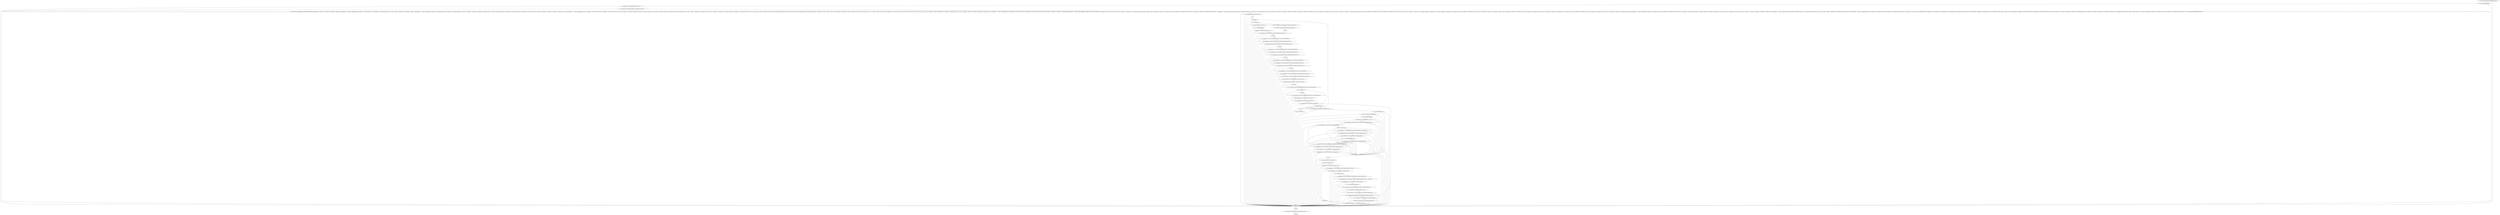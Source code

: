 digraph "unitGraph" {
    "r62 := @this: com.bwssystems.hass.test.StateDataConstructor"
    "$r0 = new com.google.gson.GsonBuilder"
    "specialinvoke $r0.<com.google.gson.GsonBuilder: void <init>()>()"
    "r1 = virtualinvoke $r0.<com.google.gson.GsonBuilder: com.google.gson.Gson create()>()"
    "$r2 = virtualinvoke r1.<com.google.gson.Gson: java.lang.Object fromJson(java.lang.String,java.lang.Class)>(\"[{\\\"attributes\\\": {\\\"Vera Device Id\\\": 43, \\\"friendly_name\\\": \\\"Family Ceiling\\\", \\\"supported_features\\\": 1}, \\\"entity_id\\\": \\\"light.family_ceiling\\\", \\\"last_changed\\\": \\\"2016-12-09T15:29:33.069914+00:00\\\", \\\"last_updated\\\": \\\"2016-12-09T15:29:33.069914+00:00\\\", \\\"state\\\": \\\"off\\\"}, {\\\"attributes\\\": {\\\"Vera Device Id\\\": 46, \\\"friendly_name\\\": \\\"Living Room\\\", \\\"supported_features\\\": 1}, \\\"entity_id\\\": \\\"light.living_room\\\", \\\"last_changed\\\": \\\"2016-12-09T15:29:33.038648+00:00\\\", \\\"last_updated\\\": \\\"2016-12-09T15:29:33.038648+00:00\\\", \\\"state\\\": \\\"off\\\"}, {\\\"attributes\\\": {\\\"Vera Device Id\\\": 59, \\\"friendly_name\\\": \\\"Test Light on CM15 (RF) P1\\\"}, \\\"entity_id\\\": \\\"switch.test_light_on_cm15_rf_p1\\\", \\\"last_changed\\\": \\\"2016-12-09T15:29:33.205020+00:00\\\", \\\"last_updated\\\": \\\"2016-12-09T15:29:33.205020+00:00\\\", \\\"state\\\": \\\"off\\\"}, {\\\"attributes\\\": {\\\"Vera Device Id\\\": 60, \\\"friendly_name\\\": \\\"Test Light on CM15 (PL) N1\\\", \\\"supported_features\\\": 1}, \\\"entity_id\\\": \\\"light.test_light_on_cm15_pl_n1\\\", \\\"last_changed\\\": \\\"2016-12-09T15:29:33.062192+00:00\\\", \\\"last_updated\\\": \\\"2016-12-09T15:29:33.062192+00:00\\\", \\\"state\\\": \\\"off\\\"}, {\\\"attributes\\\": {\\\"Vera Device Id\\\": 55, \\\"friendly_name\\\": \\\"Topiary Tree\\\"}, \\\"entity_id\\\": \\\"switch.topiary_tree\\\", \\\"last_changed\\\": \\\"2016-12-09T15:29:33.192865+00:00\\\", \\\"last_updated\\\": \\\"2016-12-09T15:29:33.192865+00:00\\\", \\\"state\\\": \\\"off\\\"}, {\\\"attributes\\\": {\\\"Vera Device Id\\\": 45, \\\"friendly_name\\\": \\\"House B\\\"}, \\\"entity_id\\\": \\\"switch.house_b\\\", \\\"last_changed\\\": \\\"2016-12-09T15:29:33.185026+00:00\\\", \\\"last_updated\\\": \\\"2016-12-09T15:29:33.185026+00:00\\\", \\\"state\\\": \\\"off\\\"}, {\\\"attributes\\\": {\\\"attribution\\\": \\\"Weather forecast from yr.no, delivered by the Norwegian Meteorological Institute and the NRK.\\\", \\\"entity_picture\\\": \\\"//api.met.no/weatherapi/weathericon/1.1/?symbol=3;content_type=image/png\\\", \\\"friendly_name\\\": \\\"yr Symbol\\\"}, \\\"entity_id\\\": \\\"sensor.yr_symbol\\\", \\\"last_changed\\\": \\\"2016-12-09T15:29:32.774160+00:00\\\", \\\"last_updated\\\": \\\"2016-12-09T15:29:32.774160+00:00\\\", \\\"state\\\": \\\"3\\\"}, {\\\"attributes\\\": {\\\"azimuth\\\": 156.57, \\\"elevation\\\": 21.62, \\\"friendly_name\\\": \\\"Sun\\\", \\\"next_rising\\\": \\\"2016-12-10T13:08:09+00:00\\\", \\\"next_setting\\\": \\\"2016-12-09T22:19:14+00:00\\\"}, \\\"entity_id\\\": \\\"sun.sun\\\", \\\"last_changed\\\": \\\"2016-12-09T15:29:30.986518+00:00\\\", \\\"last_updated\\\": \\\"2016-12-09T16:08:30.700707+00:00\\\", \\\"state\\\": \\\"above_horizon\\\"}, {\\\"attributes\\\": {\\\"Vera Device Id\\\": 36, \\\"friendly_name\\\": \\\"Test Light on a CM11\\\", \\\"supported_features\\\": 1}, \\\"entity_id\\\": \\\"light.test_light_on_a_cm11\\\", \\\"last_changed\\\": \\\"2016-12-09T15:29:33.085475+00:00\\\", \\\"last_updated\\\": \\\"2016-12-09T15:29:33.085475+00:00\\\", \\\"state\\\": \\\"off\\\"}, {\\\"attributes\\\": {\\\"Vera Device Id\\\": 6, \\\"friendly_name\\\": \\\"Couch Left Lamp\\\", \\\"supported_features\\\": 1}, \\\"entity_id\\\": \\\"light.couch_left_lamp\\\", \\\"last_changed\\\": \\\"2016-12-09T15:29:33.088762+00:00\\\", \\\"last_updated\\\": \\\"2016-12-09T15:29:33.088762+00:00\\\", \\\"state\\\": \\\"off\\\"}, {\\\"attributes\\\": {\\\"Vera Device Id\\\": 48, \\\"current_power_mwh\\\": 99000.0, \\\"friendly_name\\\": \\\"Kitchen\\\"}, \\\"entity_id\\\": \\\"switch.kitchen\\\", \\\"last_changed\\\": \\\"2016-12-09T15:38:34.682844+00:00\\\", \\\"last_updated\\\": \\\"2016-12-09T16:08:38.946423+00:00\\\", \\\"state\\\": \\\"on\\\"}, {\\\"attributes\\\": {\\\"Vera Device Id\\\": 35, \\\"friendly_name\\\": \\\"Living Room Accent\\\", \\\"supported_features\\\": 1}, \\\"entity_id\\\": \\\"light.living_room_accent\\\", \\\"last_changed\\\": \\\"2016-12-09T15:29:33.046514+00:00\\\", \\\"last_updated\\\": \\\"2016-12-09T15:29:33.046514+00:00\\\", \\\"state\\\": \\\"off\\\"}, {\\\"attributes\\\": {\\\"Vera Device Id\\\": 63, \\\"friendly_name\\\": \\\"HRM: TiVo DVR\\\"}, \\\"entity_id\\\": \\\"switch.hrm_tivo_dvr\\\", \\\"last_changed\\\": \\\"2016-12-09T15:29:33.195235+00:00\\\", \\\"last_updated\\\": \\\"2016-12-09T15:29:33.195235+00:00\\\", \\\"state\\\": \\\"off\\\"}, {\\\"attributes\\\": {\\\"Vera Device Id\\\": 47, \\\"friendly_name\\\": \\\"Harmony Control\\\"}, \\\"entity_id\\\": \\\"switch.harmony_control\\\", \\\"last_changed\\\": \\\"2016-12-09T15:29:33.200190+00:00\\\", \\\"last_updated\\\": \\\"2016-12-09T15:29:33.200190+00:00\\\", \\\"state\\\": \\\"off\\\"}, {\\\"attributes\\\": {\\\"Vera Device Id\\\": 44, \\\"friendly_name\\\": \\\"Fridge Light\\\", \\\"supported_features\\\": 1}, \\\"entity_id\\\": \\\"light.fridge_light\\\", \\\"last_changed\\\": \\\"2016-12-09T15:29:33.054270+00:00\\\", \\\"last_updated\\\": \\\"2016-12-09T15:29:33.054270+00:00\\\", \\\"state\\\": \\\"off\\\"}, {\\\"attributes\\\": {\\\"Vera Device Id\\\": 51, \\\"friendly_name\\\": \\\"Counter\\\"}, \\\"entity_id\\\": \\\"switch.counter\\\", \\\"last_changed\\\": \\\"2016-12-09T15:29:33.202557+00:00\\\", \\\"last_updated\\\": \\\"2016-12-09T15:29:33.202557+00:00\\\", \\\"state\\\": \\\"off\\\"}, {\\\"attributes\\\": {\\\"Vera Device Id\\\": 64, \\\"friendly_name\\\": \\\"X10 G2\\\"}, \\\"entity_id\\\": \\\"switch.x10_g2\\\", \\\"last_changed\\\": \\\"2016-12-09T15:29:33.190470+00:00\\\", \\\"last_updated\\\": \\\"2016-12-09T15:29:33.190470+00:00\\\", \\\"state\\\": \\\"off\\\"}, {\\\"attributes\\\": {\\\"Vera Device Id\\\": 28, \\\"friendly_name\\\": \\\"Desk Lamp\\\", \\\"supported_features\\\": 1}, \\\"entity_id\\\": \\\"light.desk_lamp\\\", \\\"last_changed\\\": \\\"2016-12-09T15:29:33.093874+00:00\\\", \\\"last_updated\\\": \\\"2016-12-09T15:29:33.093874+00:00\\\", \\\"state\\\": \\\"off\\\"}, {\\\"attributes\\\": {\\\"Vera Device Id\\\": 58, \\\"friendly_name\\\": \\\"Desk Outlet\\\"}, \\\"entity_id\\\": \\\"switch.desk_outlet\\\", \\\"last_changed\\\": \\\"2016-12-09T15:29:33.187971+00:00\\\", \\\"last_updated\\\": \\\"2016-12-09T15:29:33.187971+00:00\\\", \\\"state\\\": \\\"on\\\"}, {\\\"attributes\\\": {\\\"Vera Device Id\\\": 9, \\\"friendly_name\\\": \\\"Couch Right Lamp\\\", \\\"supported_features\\\": 1}, \\\"entity_id\\\": \\\"light.couch_right_lamp\\\", \\\"last_changed\\\": \\\"2016-12-09T15:29:33.077672+00:00\\\", \\\"last_updated\\\": \\\"2016-12-09T15:29:33.077672+00:00\\\", \\\"state\\\": \\\"off\\\"}, {\\\"attributes\\\": {\\\"Vera Device Id\\\": 61, \\\"friendly_name\\\": \\\"Test Light on CM15 (RF) M1\\\", \\\"supported_features\\\": 1}, \\\"entity_id\\\": \\\"light.test_light_on_cm15_rf_m1\\\", \\\"last_changed\\\": \\\"2016-12-09T15:29:33.091354+00:00\\\", \\\"last_updated\\\": \\\"2016-12-09T15:29:33.091354+00:00\\\", \\\"state\\\": \\\"off\\\"}, {\\\"attributes\\\": {\\\"auto\\\": true, \\\"entity_id\\\": [\\\"light.family_ceiling\\\", \\\"light.test_light_on_a_cm11\\\", \\\"light.living_room\\\", \\\"light.test_light_on_cm15_pl_n1\\\", \\\"light.fridge_light\\\", \\\"light.couch_left_lamp\\\", \\\"light.living_room_accent\\\", \\\"light.couch_right_lamp\\\", \\\"light.desk_lamp\\\", \\\"light.test_light_on_cm15_rf_m1\\\"], \\\"friendly_name\\\": \\\"all lights\\\", \\\"hidden\\\": true, \\\"order\\\": 0}, \\\"entity_id\\\": \\\"group.all_lights\\\", \\\"last_changed\\\": \\\"2016-12-09T15:29:33.100850+00:00\\\", \\\"last_updated\\\": \\\"2016-12-09T15:29:33.100850+00:00\\\", \\\"state\\\": \\\"off\\\"}, {\\\"attributes\\\": {\\\"auto\\\": true, \\\"entity_id\\\": [\\\"switch.x10_g2\\\", \\\"switch.kitchen\\\", \\\"switch.test_light_on_cm15_rf_p1\\\", \\\"switch.desk_outlet\\\", \\\"switch.counter\\\", \\\"switch.topiary_tree\\\", \\\"switch.house_b\\\", \\\"switch.hrm_tivo_dvr\\\", \\\"switch.harmony_control\\\"], \\\"friendly_name\\\": \\\"all switches\\\", \\\"hidden\\\": true, \\\"order\\\": 1}, \\\"entity_id\\\": \\\"group.all_switches\\\", \\\"last_changed\\\": \\\"2016-12-09T15:29:33.212637+00:00\\\", \\\"last_updated\\\": \\\"2016-12-09T15:29:33.212637+00:00\\\", \\\"state\\\": \\\"on\\\"}]\", class \"[Lcom/bwssystems/HABridge/plugins/hass/State;\")"
    "r63 = (com.bwssystems.HABridge.plugins.hass.State[]) $r2"
    "i2 = 0"
    "$i0 = lengthof r63"
    "if i2 >= $i0 goto (branch)"
    "$r5 = <java.lang.System: java.io.PrintStream out>"
    "$r4 = new java.lang.StringBuilder"
    "specialinvoke $r4.<java.lang.StringBuilder: void <init>()>()"
    "$r6 = virtualinvoke $r4.<java.lang.StringBuilder: java.lang.StringBuilder append(java.lang.String)>(\"<\")"
    "$r7 = r63[i2]"
    "$r8 = virtualinvoke $r7.<com.bwssystems.HABridge.plugins.hass.State: java.lang.String getEntityId()>()"
    "$r9 = virtualinvoke $r6.<java.lang.StringBuilder: java.lang.StringBuilder append(java.lang.String)>($r8)"
    "$r10 = virtualinvoke $r9.<java.lang.StringBuilder: java.lang.StringBuilder append(java.lang.String)>(\">,<\")"
    "$r11 = r63[i2]"
    "$r12 = virtualinvoke $r11.<com.bwssystems.HABridge.plugins.hass.State: java.lang.String getLastChanged()>()"
    "$r13 = virtualinvoke $r10.<java.lang.StringBuilder: java.lang.StringBuilder append(java.lang.String)>($r12)"
    "$r14 = virtualinvoke $r13.<java.lang.StringBuilder: java.lang.StringBuilder append(java.lang.String)>(\">,<\")"
    "$r15 = r63[i2]"
    "$r16 = virtualinvoke $r15.<com.bwssystems.HABridge.plugins.hass.State: java.lang.String getLastUpdated()>()"
    "$r17 = virtualinvoke $r14.<java.lang.StringBuilder: java.lang.StringBuilder append(java.lang.String)>($r16)"
    "$r18 = virtualinvoke $r17.<java.lang.StringBuilder: java.lang.StringBuilder append(java.lang.String)>(\">,<\")"
    "$r19 = r63[i2]"
    "$r20 = virtualinvoke $r19.<com.bwssystems.HABridge.plugins.hass.State: java.lang.String getState()>()"
    "$r21 = virtualinvoke $r18.<java.lang.StringBuilder: java.lang.StringBuilder append(java.lang.String)>($r20)"
    "$r22 = virtualinvoke $r21.<java.lang.StringBuilder: java.lang.StringBuilder append(java.lang.String)>(\">\")"
    "$r23 = virtualinvoke $r22.<java.lang.StringBuilder: java.lang.String toString()>()"
    "virtualinvoke $r5.<java.io.PrintStream: void println(java.lang.String)>($r23)"
    "$r24 = r63[i2]"
    "$r25 = virtualinvoke $r24.<com.bwssystems.HABridge.plugins.hass.State: java.util.Map getAttributes()>()"
    "if $r25 == null goto i2 = i2 + 1"
    "$r26 = r63[i2]"
    "$r27 = virtualinvoke $r26.<com.bwssystems.HABridge.plugins.hass.State: java.util.Map getAttributes()>()"
    "$r28 = interfaceinvoke $r27.<java.util.Map: java.util.Set entrySet()>()"
    "r29 = interfaceinvoke $r28.<java.util.Set: java.util.Iterator iterator()>()"
    "$z0 = interfaceinvoke r29.<java.util.Iterator: boolean hasNext()>()"
    "if $z0 == 0 goto i2 = i2 + 1"
    "$r30 = interfaceinvoke r29.<java.util.Iterator: java.lang.Object next()>()"
    "r31 = (java.util.Map$Entry) $r30"
    "$r33 = <java.lang.System: java.io.PrintStream out>"
    "$r32 = new java.lang.StringBuilder"
    "specialinvoke $r32.<java.lang.StringBuilder: void <init>()>()"
    "$r34 = virtualinvoke $r32.<java.lang.StringBuilder: java.lang.StringBuilder append(java.lang.String)>(\"        \")"
    "$r35 = interfaceinvoke r31.<java.util.Map$Entry: java.lang.Object getKey()>()"
    "$r36 = (java.lang.String) $r35"
    "$r37 = virtualinvoke $r34.<java.lang.StringBuilder: java.lang.StringBuilder append(java.lang.String)>($r36)"
    "$r38 = virtualinvoke $r37.<java.lang.StringBuilder: java.lang.StringBuilder append(java.lang.String)>(\" <\")"
    "$r39 = interfaceinvoke r31.<java.util.Map$Entry: java.lang.Object getValue()>()"
    "$r40 = (com.google.gson.JsonElement) $r39"
    "$r41 = virtualinvoke $r40.<com.google.gson.JsonElement: java.lang.String getAsString()>()"
    "$r42 = virtualinvoke $r38.<java.lang.StringBuilder: java.lang.StringBuilder append(java.lang.String)>($r41)"
    "$r43 = virtualinvoke $r42.<java.lang.StringBuilder: java.lang.StringBuilder append(java.lang.String)>(\">\")"
    "$r44 = virtualinvoke $r43.<java.lang.StringBuilder: java.lang.String toString()>()"
    "virtualinvoke $r33.<java.io.PrintStream: void println(java.lang.String)>($r44)"
    "goto [?= (branch)]"
    "$r47 := @caughtexception"
    "r48 = $r47"
    "$r50 = <java.lang.System: java.io.PrintStream out>"
    "$r49 = new java.lang.StringBuilder"
    "specialinvoke $r49.<java.lang.StringBuilder: void <init>()>()"
    "$r51 = virtualinvoke $r49.<java.lang.StringBuilder: java.lang.StringBuilder append(java.lang.String)>(\"        \")"
    "$r52 = interfaceinvoke r31.<java.util.Map$Entry: java.lang.Object getKey()>()"
    "$r53 = (java.lang.String) $r52"
    "$r54 = virtualinvoke $r51.<java.lang.StringBuilder: java.lang.StringBuilder append(java.lang.String)>($r53)"
    "$r55 = virtualinvoke $r54.<java.lang.StringBuilder: java.lang.StringBuilder append(java.lang.String)>(\" <Array with size \")"
    "$r56 = interfaceinvoke r31.<java.util.Map$Entry: java.lang.Object getValue()>()"
    "$r57 = (com.google.gson.JsonElement) $r56"
    "$r58 = virtualinvoke $r57.<com.google.gson.JsonElement: com.google.gson.JsonArray getAsJsonArray()>()"
    "$i1 = virtualinvoke $r58.<com.google.gson.JsonArray: int size()>()"
    "$r59 = virtualinvoke $r55.<java.lang.StringBuilder: java.lang.StringBuilder append(int)>($i1)"
    "$r60 = virtualinvoke $r59.<java.lang.StringBuilder: java.lang.StringBuilder append(java.lang.String)>(\">\")"
    "$r61 = virtualinvoke $r60.<java.lang.StringBuilder: java.lang.String toString()>()"
    "virtualinvoke $r50.<java.io.PrintStream: void println(java.lang.String)>($r61)"
    "goto [?= $z0 = interfaceinvoke r29.<java.util.Iterator: boolean hasNext()>()]"
    "i2 = i2 + 1"
    "goto [?= $i0 = lengthof r63]"
    "goto [?= $r3 = staticinvoke <java.lang.Boolean: java.lang.Boolean valueOf(boolean)>(1)]"
    "$r45 := @caughtexception"
    "r64 = $r45"
    "$r46 = staticinvoke <java.lang.Boolean: java.lang.Boolean valueOf(boolean)>(0)"
    "return $r46"
    "$r3 = staticinvoke <java.lang.Boolean: java.lang.Boolean valueOf(boolean)>(1)"
    "return $r3"
    "r62 := @this: com.bwssystems.hass.test.StateDataConstructor"->"$r0 = new com.google.gson.GsonBuilder";
    "r62 := @this: com.bwssystems.hass.test.StateDataConstructor"->"$r45 := @caughtexception";
    "$r0 = new com.google.gson.GsonBuilder"->"specialinvoke $r0.<com.google.gson.GsonBuilder: void <init>()>()";
    "$r0 = new com.google.gson.GsonBuilder"->"$r45 := @caughtexception";
    "specialinvoke $r0.<com.google.gson.GsonBuilder: void <init>()>()"->"r1 = virtualinvoke $r0.<com.google.gson.GsonBuilder: com.google.gson.Gson create()>()";
    "specialinvoke $r0.<com.google.gson.GsonBuilder: void <init>()>()"->"$r45 := @caughtexception";
    "r1 = virtualinvoke $r0.<com.google.gson.GsonBuilder: com.google.gson.Gson create()>()"->"$r2 = virtualinvoke r1.<com.google.gson.Gson: java.lang.Object fromJson(java.lang.String,java.lang.Class)>(\"[{\\\"attributes\\\": {\\\"Vera Device Id\\\": 43, \\\"friendly_name\\\": \\\"Family Ceiling\\\", \\\"supported_features\\\": 1}, \\\"entity_id\\\": \\\"light.family_ceiling\\\", \\\"last_changed\\\": \\\"2016-12-09T15:29:33.069914+00:00\\\", \\\"last_updated\\\": \\\"2016-12-09T15:29:33.069914+00:00\\\", \\\"state\\\": \\\"off\\\"}, {\\\"attributes\\\": {\\\"Vera Device Id\\\": 46, \\\"friendly_name\\\": \\\"Living Room\\\", \\\"supported_features\\\": 1}, \\\"entity_id\\\": \\\"light.living_room\\\", \\\"last_changed\\\": \\\"2016-12-09T15:29:33.038648+00:00\\\", \\\"last_updated\\\": \\\"2016-12-09T15:29:33.038648+00:00\\\", \\\"state\\\": \\\"off\\\"}, {\\\"attributes\\\": {\\\"Vera Device Id\\\": 59, \\\"friendly_name\\\": \\\"Test Light on CM15 (RF) P1\\\"}, \\\"entity_id\\\": \\\"switch.test_light_on_cm15_rf_p1\\\", \\\"last_changed\\\": \\\"2016-12-09T15:29:33.205020+00:00\\\", \\\"last_updated\\\": \\\"2016-12-09T15:29:33.205020+00:00\\\", \\\"state\\\": \\\"off\\\"}, {\\\"attributes\\\": {\\\"Vera Device Id\\\": 60, \\\"friendly_name\\\": \\\"Test Light on CM15 (PL) N1\\\", \\\"supported_features\\\": 1}, \\\"entity_id\\\": \\\"light.test_light_on_cm15_pl_n1\\\", \\\"last_changed\\\": \\\"2016-12-09T15:29:33.062192+00:00\\\", \\\"last_updated\\\": \\\"2016-12-09T15:29:33.062192+00:00\\\", \\\"state\\\": \\\"off\\\"}, {\\\"attributes\\\": {\\\"Vera Device Id\\\": 55, \\\"friendly_name\\\": \\\"Topiary Tree\\\"}, \\\"entity_id\\\": \\\"switch.topiary_tree\\\", \\\"last_changed\\\": \\\"2016-12-09T15:29:33.192865+00:00\\\", \\\"last_updated\\\": \\\"2016-12-09T15:29:33.192865+00:00\\\", \\\"state\\\": \\\"off\\\"}, {\\\"attributes\\\": {\\\"Vera Device Id\\\": 45, \\\"friendly_name\\\": \\\"House B\\\"}, \\\"entity_id\\\": \\\"switch.house_b\\\", \\\"last_changed\\\": \\\"2016-12-09T15:29:33.185026+00:00\\\", \\\"last_updated\\\": \\\"2016-12-09T15:29:33.185026+00:00\\\", \\\"state\\\": \\\"off\\\"}, {\\\"attributes\\\": {\\\"attribution\\\": \\\"Weather forecast from yr.no, delivered by the Norwegian Meteorological Institute and the NRK.\\\", \\\"entity_picture\\\": \\\"//api.met.no/weatherapi/weathericon/1.1/?symbol=3;content_type=image/png\\\", \\\"friendly_name\\\": \\\"yr Symbol\\\"}, \\\"entity_id\\\": \\\"sensor.yr_symbol\\\", \\\"last_changed\\\": \\\"2016-12-09T15:29:32.774160+00:00\\\", \\\"last_updated\\\": \\\"2016-12-09T15:29:32.774160+00:00\\\", \\\"state\\\": \\\"3\\\"}, {\\\"attributes\\\": {\\\"azimuth\\\": 156.57, \\\"elevation\\\": 21.62, \\\"friendly_name\\\": \\\"Sun\\\", \\\"next_rising\\\": \\\"2016-12-10T13:08:09+00:00\\\", \\\"next_setting\\\": \\\"2016-12-09T22:19:14+00:00\\\"}, \\\"entity_id\\\": \\\"sun.sun\\\", \\\"last_changed\\\": \\\"2016-12-09T15:29:30.986518+00:00\\\", \\\"last_updated\\\": \\\"2016-12-09T16:08:30.700707+00:00\\\", \\\"state\\\": \\\"above_horizon\\\"}, {\\\"attributes\\\": {\\\"Vera Device Id\\\": 36, \\\"friendly_name\\\": \\\"Test Light on a CM11\\\", \\\"supported_features\\\": 1}, \\\"entity_id\\\": \\\"light.test_light_on_a_cm11\\\", \\\"last_changed\\\": \\\"2016-12-09T15:29:33.085475+00:00\\\", \\\"last_updated\\\": \\\"2016-12-09T15:29:33.085475+00:00\\\", \\\"state\\\": \\\"off\\\"}, {\\\"attributes\\\": {\\\"Vera Device Id\\\": 6, \\\"friendly_name\\\": \\\"Couch Left Lamp\\\", \\\"supported_features\\\": 1}, \\\"entity_id\\\": \\\"light.couch_left_lamp\\\", \\\"last_changed\\\": \\\"2016-12-09T15:29:33.088762+00:00\\\", \\\"last_updated\\\": \\\"2016-12-09T15:29:33.088762+00:00\\\", \\\"state\\\": \\\"off\\\"}, {\\\"attributes\\\": {\\\"Vera Device Id\\\": 48, \\\"current_power_mwh\\\": 99000.0, \\\"friendly_name\\\": \\\"Kitchen\\\"}, \\\"entity_id\\\": \\\"switch.kitchen\\\", \\\"last_changed\\\": \\\"2016-12-09T15:38:34.682844+00:00\\\", \\\"last_updated\\\": \\\"2016-12-09T16:08:38.946423+00:00\\\", \\\"state\\\": \\\"on\\\"}, {\\\"attributes\\\": {\\\"Vera Device Id\\\": 35, \\\"friendly_name\\\": \\\"Living Room Accent\\\", \\\"supported_features\\\": 1}, \\\"entity_id\\\": \\\"light.living_room_accent\\\", \\\"last_changed\\\": \\\"2016-12-09T15:29:33.046514+00:00\\\", \\\"last_updated\\\": \\\"2016-12-09T15:29:33.046514+00:00\\\", \\\"state\\\": \\\"off\\\"}, {\\\"attributes\\\": {\\\"Vera Device Id\\\": 63, \\\"friendly_name\\\": \\\"HRM: TiVo DVR\\\"}, \\\"entity_id\\\": \\\"switch.hrm_tivo_dvr\\\", \\\"last_changed\\\": \\\"2016-12-09T15:29:33.195235+00:00\\\", \\\"last_updated\\\": \\\"2016-12-09T15:29:33.195235+00:00\\\", \\\"state\\\": \\\"off\\\"}, {\\\"attributes\\\": {\\\"Vera Device Id\\\": 47, \\\"friendly_name\\\": \\\"Harmony Control\\\"}, \\\"entity_id\\\": \\\"switch.harmony_control\\\", \\\"last_changed\\\": \\\"2016-12-09T15:29:33.200190+00:00\\\", \\\"last_updated\\\": \\\"2016-12-09T15:29:33.200190+00:00\\\", \\\"state\\\": \\\"off\\\"}, {\\\"attributes\\\": {\\\"Vera Device Id\\\": 44, \\\"friendly_name\\\": \\\"Fridge Light\\\", \\\"supported_features\\\": 1}, \\\"entity_id\\\": \\\"light.fridge_light\\\", \\\"last_changed\\\": \\\"2016-12-09T15:29:33.054270+00:00\\\", \\\"last_updated\\\": \\\"2016-12-09T15:29:33.054270+00:00\\\", \\\"state\\\": \\\"off\\\"}, {\\\"attributes\\\": {\\\"Vera Device Id\\\": 51, \\\"friendly_name\\\": \\\"Counter\\\"}, \\\"entity_id\\\": \\\"switch.counter\\\", \\\"last_changed\\\": \\\"2016-12-09T15:29:33.202557+00:00\\\", \\\"last_updated\\\": \\\"2016-12-09T15:29:33.202557+00:00\\\", \\\"state\\\": \\\"off\\\"}, {\\\"attributes\\\": {\\\"Vera Device Id\\\": 64, \\\"friendly_name\\\": \\\"X10 G2\\\"}, \\\"entity_id\\\": \\\"switch.x10_g2\\\", \\\"last_changed\\\": \\\"2016-12-09T15:29:33.190470+00:00\\\", \\\"last_updated\\\": \\\"2016-12-09T15:29:33.190470+00:00\\\", \\\"state\\\": \\\"off\\\"}, {\\\"attributes\\\": {\\\"Vera Device Id\\\": 28, \\\"friendly_name\\\": \\\"Desk Lamp\\\", \\\"supported_features\\\": 1}, \\\"entity_id\\\": \\\"light.desk_lamp\\\", \\\"last_changed\\\": \\\"2016-12-09T15:29:33.093874+00:00\\\", \\\"last_updated\\\": \\\"2016-12-09T15:29:33.093874+00:00\\\", \\\"state\\\": \\\"off\\\"}, {\\\"attributes\\\": {\\\"Vera Device Id\\\": 58, \\\"friendly_name\\\": \\\"Desk Outlet\\\"}, \\\"entity_id\\\": \\\"switch.desk_outlet\\\", \\\"last_changed\\\": \\\"2016-12-09T15:29:33.187971+00:00\\\", \\\"last_updated\\\": \\\"2016-12-09T15:29:33.187971+00:00\\\", \\\"state\\\": \\\"on\\\"}, {\\\"attributes\\\": {\\\"Vera Device Id\\\": 9, \\\"friendly_name\\\": \\\"Couch Right Lamp\\\", \\\"supported_features\\\": 1}, \\\"entity_id\\\": \\\"light.couch_right_lamp\\\", \\\"last_changed\\\": \\\"2016-12-09T15:29:33.077672+00:00\\\", \\\"last_updated\\\": \\\"2016-12-09T15:29:33.077672+00:00\\\", \\\"state\\\": \\\"off\\\"}, {\\\"attributes\\\": {\\\"Vera Device Id\\\": 61, \\\"friendly_name\\\": \\\"Test Light on CM15 (RF) M1\\\", \\\"supported_features\\\": 1}, \\\"entity_id\\\": \\\"light.test_light_on_cm15_rf_m1\\\", \\\"last_changed\\\": \\\"2016-12-09T15:29:33.091354+00:00\\\", \\\"last_updated\\\": \\\"2016-12-09T15:29:33.091354+00:00\\\", \\\"state\\\": \\\"off\\\"}, {\\\"attributes\\\": {\\\"auto\\\": true, \\\"entity_id\\\": [\\\"light.family_ceiling\\\", \\\"light.test_light_on_a_cm11\\\", \\\"light.living_room\\\", \\\"light.test_light_on_cm15_pl_n1\\\", \\\"light.fridge_light\\\", \\\"light.couch_left_lamp\\\", \\\"light.living_room_accent\\\", \\\"light.couch_right_lamp\\\", \\\"light.desk_lamp\\\", \\\"light.test_light_on_cm15_rf_m1\\\"], \\\"friendly_name\\\": \\\"all lights\\\", \\\"hidden\\\": true, \\\"order\\\": 0}, \\\"entity_id\\\": \\\"group.all_lights\\\", \\\"last_changed\\\": \\\"2016-12-09T15:29:33.100850+00:00\\\", \\\"last_updated\\\": \\\"2016-12-09T15:29:33.100850+00:00\\\", \\\"state\\\": \\\"off\\\"}, {\\\"attributes\\\": {\\\"auto\\\": true, \\\"entity_id\\\": [\\\"switch.x10_g2\\\", \\\"switch.kitchen\\\", \\\"switch.test_light_on_cm15_rf_p1\\\", \\\"switch.desk_outlet\\\", \\\"switch.counter\\\", \\\"switch.topiary_tree\\\", \\\"switch.house_b\\\", \\\"switch.hrm_tivo_dvr\\\", \\\"switch.harmony_control\\\"], \\\"friendly_name\\\": \\\"all switches\\\", \\\"hidden\\\": true, \\\"order\\\": 1}, \\\"entity_id\\\": \\\"group.all_switches\\\", \\\"last_changed\\\": \\\"2016-12-09T15:29:33.212637+00:00\\\", \\\"last_updated\\\": \\\"2016-12-09T15:29:33.212637+00:00\\\", \\\"state\\\": \\\"on\\\"}]\", class \"[Lcom/bwssystems/HABridge/plugins/hass/State;\")";
    "r1 = virtualinvoke $r0.<com.google.gson.GsonBuilder: com.google.gson.Gson create()>()"->"$r45 := @caughtexception";
    "$r2 = virtualinvoke r1.<com.google.gson.Gson: java.lang.Object fromJson(java.lang.String,java.lang.Class)>(\"[{\\\"attributes\\\": {\\\"Vera Device Id\\\": 43, \\\"friendly_name\\\": \\\"Family Ceiling\\\", \\\"supported_features\\\": 1}, \\\"entity_id\\\": \\\"light.family_ceiling\\\", \\\"last_changed\\\": \\\"2016-12-09T15:29:33.069914+00:00\\\", \\\"last_updated\\\": \\\"2016-12-09T15:29:33.069914+00:00\\\", \\\"state\\\": \\\"off\\\"}, {\\\"attributes\\\": {\\\"Vera Device Id\\\": 46, \\\"friendly_name\\\": \\\"Living Room\\\", \\\"supported_features\\\": 1}, \\\"entity_id\\\": \\\"light.living_room\\\", \\\"last_changed\\\": \\\"2016-12-09T15:29:33.038648+00:00\\\", \\\"last_updated\\\": \\\"2016-12-09T15:29:33.038648+00:00\\\", \\\"state\\\": \\\"off\\\"}, {\\\"attributes\\\": {\\\"Vera Device Id\\\": 59, \\\"friendly_name\\\": \\\"Test Light on CM15 (RF) P1\\\"}, \\\"entity_id\\\": \\\"switch.test_light_on_cm15_rf_p1\\\", \\\"last_changed\\\": \\\"2016-12-09T15:29:33.205020+00:00\\\", \\\"last_updated\\\": \\\"2016-12-09T15:29:33.205020+00:00\\\", \\\"state\\\": \\\"off\\\"}, {\\\"attributes\\\": {\\\"Vera Device Id\\\": 60, \\\"friendly_name\\\": \\\"Test Light on CM15 (PL) N1\\\", \\\"supported_features\\\": 1}, \\\"entity_id\\\": \\\"light.test_light_on_cm15_pl_n1\\\", \\\"last_changed\\\": \\\"2016-12-09T15:29:33.062192+00:00\\\", \\\"last_updated\\\": \\\"2016-12-09T15:29:33.062192+00:00\\\", \\\"state\\\": \\\"off\\\"}, {\\\"attributes\\\": {\\\"Vera Device Id\\\": 55, \\\"friendly_name\\\": \\\"Topiary Tree\\\"}, \\\"entity_id\\\": \\\"switch.topiary_tree\\\", \\\"last_changed\\\": \\\"2016-12-09T15:29:33.192865+00:00\\\", \\\"last_updated\\\": \\\"2016-12-09T15:29:33.192865+00:00\\\", \\\"state\\\": \\\"off\\\"}, {\\\"attributes\\\": {\\\"Vera Device Id\\\": 45, \\\"friendly_name\\\": \\\"House B\\\"}, \\\"entity_id\\\": \\\"switch.house_b\\\", \\\"last_changed\\\": \\\"2016-12-09T15:29:33.185026+00:00\\\", \\\"last_updated\\\": \\\"2016-12-09T15:29:33.185026+00:00\\\", \\\"state\\\": \\\"off\\\"}, {\\\"attributes\\\": {\\\"attribution\\\": \\\"Weather forecast from yr.no, delivered by the Norwegian Meteorological Institute and the NRK.\\\", \\\"entity_picture\\\": \\\"//api.met.no/weatherapi/weathericon/1.1/?symbol=3;content_type=image/png\\\", \\\"friendly_name\\\": \\\"yr Symbol\\\"}, \\\"entity_id\\\": \\\"sensor.yr_symbol\\\", \\\"last_changed\\\": \\\"2016-12-09T15:29:32.774160+00:00\\\", \\\"last_updated\\\": \\\"2016-12-09T15:29:32.774160+00:00\\\", \\\"state\\\": \\\"3\\\"}, {\\\"attributes\\\": {\\\"azimuth\\\": 156.57, \\\"elevation\\\": 21.62, \\\"friendly_name\\\": \\\"Sun\\\", \\\"next_rising\\\": \\\"2016-12-10T13:08:09+00:00\\\", \\\"next_setting\\\": \\\"2016-12-09T22:19:14+00:00\\\"}, \\\"entity_id\\\": \\\"sun.sun\\\", \\\"last_changed\\\": \\\"2016-12-09T15:29:30.986518+00:00\\\", \\\"last_updated\\\": \\\"2016-12-09T16:08:30.700707+00:00\\\", \\\"state\\\": \\\"above_horizon\\\"}, {\\\"attributes\\\": {\\\"Vera Device Id\\\": 36, \\\"friendly_name\\\": \\\"Test Light on a CM11\\\", \\\"supported_features\\\": 1}, \\\"entity_id\\\": \\\"light.test_light_on_a_cm11\\\", \\\"last_changed\\\": \\\"2016-12-09T15:29:33.085475+00:00\\\", \\\"last_updated\\\": \\\"2016-12-09T15:29:33.085475+00:00\\\", \\\"state\\\": \\\"off\\\"}, {\\\"attributes\\\": {\\\"Vera Device Id\\\": 6, \\\"friendly_name\\\": \\\"Couch Left Lamp\\\", \\\"supported_features\\\": 1}, \\\"entity_id\\\": \\\"light.couch_left_lamp\\\", \\\"last_changed\\\": \\\"2016-12-09T15:29:33.088762+00:00\\\", \\\"last_updated\\\": \\\"2016-12-09T15:29:33.088762+00:00\\\", \\\"state\\\": \\\"off\\\"}, {\\\"attributes\\\": {\\\"Vera Device Id\\\": 48, \\\"current_power_mwh\\\": 99000.0, \\\"friendly_name\\\": \\\"Kitchen\\\"}, \\\"entity_id\\\": \\\"switch.kitchen\\\", \\\"last_changed\\\": \\\"2016-12-09T15:38:34.682844+00:00\\\", \\\"last_updated\\\": \\\"2016-12-09T16:08:38.946423+00:00\\\", \\\"state\\\": \\\"on\\\"}, {\\\"attributes\\\": {\\\"Vera Device Id\\\": 35, \\\"friendly_name\\\": \\\"Living Room Accent\\\", \\\"supported_features\\\": 1}, \\\"entity_id\\\": \\\"light.living_room_accent\\\", \\\"last_changed\\\": \\\"2016-12-09T15:29:33.046514+00:00\\\", \\\"last_updated\\\": \\\"2016-12-09T15:29:33.046514+00:00\\\", \\\"state\\\": \\\"off\\\"}, {\\\"attributes\\\": {\\\"Vera Device Id\\\": 63, \\\"friendly_name\\\": \\\"HRM: TiVo DVR\\\"}, \\\"entity_id\\\": \\\"switch.hrm_tivo_dvr\\\", \\\"last_changed\\\": \\\"2016-12-09T15:29:33.195235+00:00\\\", \\\"last_updated\\\": \\\"2016-12-09T15:29:33.195235+00:00\\\", \\\"state\\\": \\\"off\\\"}, {\\\"attributes\\\": {\\\"Vera Device Id\\\": 47, \\\"friendly_name\\\": \\\"Harmony Control\\\"}, \\\"entity_id\\\": \\\"switch.harmony_control\\\", \\\"last_changed\\\": \\\"2016-12-09T15:29:33.200190+00:00\\\", \\\"last_updated\\\": \\\"2016-12-09T15:29:33.200190+00:00\\\", \\\"state\\\": \\\"off\\\"}, {\\\"attributes\\\": {\\\"Vera Device Id\\\": 44, \\\"friendly_name\\\": \\\"Fridge Light\\\", \\\"supported_features\\\": 1}, \\\"entity_id\\\": \\\"light.fridge_light\\\", \\\"last_changed\\\": \\\"2016-12-09T15:29:33.054270+00:00\\\", \\\"last_updated\\\": \\\"2016-12-09T15:29:33.054270+00:00\\\", \\\"state\\\": \\\"off\\\"}, {\\\"attributes\\\": {\\\"Vera Device Id\\\": 51, \\\"friendly_name\\\": \\\"Counter\\\"}, \\\"entity_id\\\": \\\"switch.counter\\\", \\\"last_changed\\\": \\\"2016-12-09T15:29:33.202557+00:00\\\", \\\"last_updated\\\": \\\"2016-12-09T15:29:33.202557+00:00\\\", \\\"state\\\": \\\"off\\\"}, {\\\"attributes\\\": {\\\"Vera Device Id\\\": 64, \\\"friendly_name\\\": \\\"X10 G2\\\"}, \\\"entity_id\\\": \\\"switch.x10_g2\\\", \\\"last_changed\\\": \\\"2016-12-09T15:29:33.190470+00:00\\\", \\\"last_updated\\\": \\\"2016-12-09T15:29:33.190470+00:00\\\", \\\"state\\\": \\\"off\\\"}, {\\\"attributes\\\": {\\\"Vera Device Id\\\": 28, \\\"friendly_name\\\": \\\"Desk Lamp\\\", \\\"supported_features\\\": 1}, \\\"entity_id\\\": \\\"light.desk_lamp\\\", \\\"last_changed\\\": \\\"2016-12-09T15:29:33.093874+00:00\\\", \\\"last_updated\\\": \\\"2016-12-09T15:29:33.093874+00:00\\\", \\\"state\\\": \\\"off\\\"}, {\\\"attributes\\\": {\\\"Vera Device Id\\\": 58, \\\"friendly_name\\\": \\\"Desk Outlet\\\"}, \\\"entity_id\\\": \\\"switch.desk_outlet\\\", \\\"last_changed\\\": \\\"2016-12-09T15:29:33.187971+00:00\\\", \\\"last_updated\\\": \\\"2016-12-09T15:29:33.187971+00:00\\\", \\\"state\\\": \\\"on\\\"}, {\\\"attributes\\\": {\\\"Vera Device Id\\\": 9, \\\"friendly_name\\\": \\\"Couch Right Lamp\\\", \\\"supported_features\\\": 1}, \\\"entity_id\\\": \\\"light.couch_right_lamp\\\", \\\"last_changed\\\": \\\"2016-12-09T15:29:33.077672+00:00\\\", \\\"last_updated\\\": \\\"2016-12-09T15:29:33.077672+00:00\\\", \\\"state\\\": \\\"off\\\"}, {\\\"attributes\\\": {\\\"Vera Device Id\\\": 61, \\\"friendly_name\\\": \\\"Test Light on CM15 (RF) M1\\\", \\\"supported_features\\\": 1}, \\\"entity_id\\\": \\\"light.test_light_on_cm15_rf_m1\\\", \\\"last_changed\\\": \\\"2016-12-09T15:29:33.091354+00:00\\\", \\\"last_updated\\\": \\\"2016-12-09T15:29:33.091354+00:00\\\", \\\"state\\\": \\\"off\\\"}, {\\\"attributes\\\": {\\\"auto\\\": true, \\\"entity_id\\\": [\\\"light.family_ceiling\\\", \\\"light.test_light_on_a_cm11\\\", \\\"light.living_room\\\", \\\"light.test_light_on_cm15_pl_n1\\\", \\\"light.fridge_light\\\", \\\"light.couch_left_lamp\\\", \\\"light.living_room_accent\\\", \\\"light.couch_right_lamp\\\", \\\"light.desk_lamp\\\", \\\"light.test_light_on_cm15_rf_m1\\\"], \\\"friendly_name\\\": \\\"all lights\\\", \\\"hidden\\\": true, \\\"order\\\": 0}, \\\"entity_id\\\": \\\"group.all_lights\\\", \\\"last_changed\\\": \\\"2016-12-09T15:29:33.100850+00:00\\\", \\\"last_updated\\\": \\\"2016-12-09T15:29:33.100850+00:00\\\", \\\"state\\\": \\\"off\\\"}, {\\\"attributes\\\": {\\\"auto\\\": true, \\\"entity_id\\\": [\\\"switch.x10_g2\\\", \\\"switch.kitchen\\\", \\\"switch.test_light_on_cm15_rf_p1\\\", \\\"switch.desk_outlet\\\", \\\"switch.counter\\\", \\\"switch.topiary_tree\\\", \\\"switch.house_b\\\", \\\"switch.hrm_tivo_dvr\\\", \\\"switch.harmony_control\\\"], \\\"friendly_name\\\": \\\"all switches\\\", \\\"hidden\\\": true, \\\"order\\\": 1}, \\\"entity_id\\\": \\\"group.all_switches\\\", \\\"last_changed\\\": \\\"2016-12-09T15:29:33.212637+00:00\\\", \\\"last_updated\\\": \\\"2016-12-09T15:29:33.212637+00:00\\\", \\\"state\\\": \\\"on\\\"}]\", class \"[Lcom/bwssystems/HABridge/plugins/hass/State;\")"->"r63 = (com.bwssystems.HABridge.plugins.hass.State[]) $r2";
    "$r2 = virtualinvoke r1.<com.google.gson.Gson: java.lang.Object fromJson(java.lang.String,java.lang.Class)>(\"[{\\\"attributes\\\": {\\\"Vera Device Id\\\": 43, \\\"friendly_name\\\": \\\"Family Ceiling\\\", \\\"supported_features\\\": 1}, \\\"entity_id\\\": \\\"light.family_ceiling\\\", \\\"last_changed\\\": \\\"2016-12-09T15:29:33.069914+00:00\\\", \\\"last_updated\\\": \\\"2016-12-09T15:29:33.069914+00:00\\\", \\\"state\\\": \\\"off\\\"}, {\\\"attributes\\\": {\\\"Vera Device Id\\\": 46, \\\"friendly_name\\\": \\\"Living Room\\\", \\\"supported_features\\\": 1}, \\\"entity_id\\\": \\\"light.living_room\\\", \\\"last_changed\\\": \\\"2016-12-09T15:29:33.038648+00:00\\\", \\\"last_updated\\\": \\\"2016-12-09T15:29:33.038648+00:00\\\", \\\"state\\\": \\\"off\\\"}, {\\\"attributes\\\": {\\\"Vera Device Id\\\": 59, \\\"friendly_name\\\": \\\"Test Light on CM15 (RF) P1\\\"}, \\\"entity_id\\\": \\\"switch.test_light_on_cm15_rf_p1\\\", \\\"last_changed\\\": \\\"2016-12-09T15:29:33.205020+00:00\\\", \\\"last_updated\\\": \\\"2016-12-09T15:29:33.205020+00:00\\\", \\\"state\\\": \\\"off\\\"}, {\\\"attributes\\\": {\\\"Vera Device Id\\\": 60, \\\"friendly_name\\\": \\\"Test Light on CM15 (PL) N1\\\", \\\"supported_features\\\": 1}, \\\"entity_id\\\": \\\"light.test_light_on_cm15_pl_n1\\\", \\\"last_changed\\\": \\\"2016-12-09T15:29:33.062192+00:00\\\", \\\"last_updated\\\": \\\"2016-12-09T15:29:33.062192+00:00\\\", \\\"state\\\": \\\"off\\\"}, {\\\"attributes\\\": {\\\"Vera Device Id\\\": 55, \\\"friendly_name\\\": \\\"Topiary Tree\\\"}, \\\"entity_id\\\": \\\"switch.topiary_tree\\\", \\\"last_changed\\\": \\\"2016-12-09T15:29:33.192865+00:00\\\", \\\"last_updated\\\": \\\"2016-12-09T15:29:33.192865+00:00\\\", \\\"state\\\": \\\"off\\\"}, {\\\"attributes\\\": {\\\"Vera Device Id\\\": 45, \\\"friendly_name\\\": \\\"House B\\\"}, \\\"entity_id\\\": \\\"switch.house_b\\\", \\\"last_changed\\\": \\\"2016-12-09T15:29:33.185026+00:00\\\", \\\"last_updated\\\": \\\"2016-12-09T15:29:33.185026+00:00\\\", \\\"state\\\": \\\"off\\\"}, {\\\"attributes\\\": {\\\"attribution\\\": \\\"Weather forecast from yr.no, delivered by the Norwegian Meteorological Institute and the NRK.\\\", \\\"entity_picture\\\": \\\"//api.met.no/weatherapi/weathericon/1.1/?symbol=3;content_type=image/png\\\", \\\"friendly_name\\\": \\\"yr Symbol\\\"}, \\\"entity_id\\\": \\\"sensor.yr_symbol\\\", \\\"last_changed\\\": \\\"2016-12-09T15:29:32.774160+00:00\\\", \\\"last_updated\\\": \\\"2016-12-09T15:29:32.774160+00:00\\\", \\\"state\\\": \\\"3\\\"}, {\\\"attributes\\\": {\\\"azimuth\\\": 156.57, \\\"elevation\\\": 21.62, \\\"friendly_name\\\": \\\"Sun\\\", \\\"next_rising\\\": \\\"2016-12-10T13:08:09+00:00\\\", \\\"next_setting\\\": \\\"2016-12-09T22:19:14+00:00\\\"}, \\\"entity_id\\\": \\\"sun.sun\\\", \\\"last_changed\\\": \\\"2016-12-09T15:29:30.986518+00:00\\\", \\\"last_updated\\\": \\\"2016-12-09T16:08:30.700707+00:00\\\", \\\"state\\\": \\\"above_horizon\\\"}, {\\\"attributes\\\": {\\\"Vera Device Id\\\": 36, \\\"friendly_name\\\": \\\"Test Light on a CM11\\\", \\\"supported_features\\\": 1}, \\\"entity_id\\\": \\\"light.test_light_on_a_cm11\\\", \\\"last_changed\\\": \\\"2016-12-09T15:29:33.085475+00:00\\\", \\\"last_updated\\\": \\\"2016-12-09T15:29:33.085475+00:00\\\", \\\"state\\\": \\\"off\\\"}, {\\\"attributes\\\": {\\\"Vera Device Id\\\": 6, \\\"friendly_name\\\": \\\"Couch Left Lamp\\\", \\\"supported_features\\\": 1}, \\\"entity_id\\\": \\\"light.couch_left_lamp\\\", \\\"last_changed\\\": \\\"2016-12-09T15:29:33.088762+00:00\\\", \\\"last_updated\\\": \\\"2016-12-09T15:29:33.088762+00:00\\\", \\\"state\\\": \\\"off\\\"}, {\\\"attributes\\\": {\\\"Vera Device Id\\\": 48, \\\"current_power_mwh\\\": 99000.0, \\\"friendly_name\\\": \\\"Kitchen\\\"}, \\\"entity_id\\\": \\\"switch.kitchen\\\", \\\"last_changed\\\": \\\"2016-12-09T15:38:34.682844+00:00\\\", \\\"last_updated\\\": \\\"2016-12-09T16:08:38.946423+00:00\\\", \\\"state\\\": \\\"on\\\"}, {\\\"attributes\\\": {\\\"Vera Device Id\\\": 35, \\\"friendly_name\\\": \\\"Living Room Accent\\\", \\\"supported_features\\\": 1}, \\\"entity_id\\\": \\\"light.living_room_accent\\\", \\\"last_changed\\\": \\\"2016-12-09T15:29:33.046514+00:00\\\", \\\"last_updated\\\": \\\"2016-12-09T15:29:33.046514+00:00\\\", \\\"state\\\": \\\"off\\\"}, {\\\"attributes\\\": {\\\"Vera Device Id\\\": 63, \\\"friendly_name\\\": \\\"HRM: TiVo DVR\\\"}, \\\"entity_id\\\": \\\"switch.hrm_tivo_dvr\\\", \\\"last_changed\\\": \\\"2016-12-09T15:29:33.195235+00:00\\\", \\\"last_updated\\\": \\\"2016-12-09T15:29:33.195235+00:00\\\", \\\"state\\\": \\\"off\\\"}, {\\\"attributes\\\": {\\\"Vera Device Id\\\": 47, \\\"friendly_name\\\": \\\"Harmony Control\\\"}, \\\"entity_id\\\": \\\"switch.harmony_control\\\", \\\"last_changed\\\": \\\"2016-12-09T15:29:33.200190+00:00\\\", \\\"last_updated\\\": \\\"2016-12-09T15:29:33.200190+00:00\\\", \\\"state\\\": \\\"off\\\"}, {\\\"attributes\\\": {\\\"Vera Device Id\\\": 44, \\\"friendly_name\\\": \\\"Fridge Light\\\", \\\"supported_features\\\": 1}, \\\"entity_id\\\": \\\"light.fridge_light\\\", \\\"last_changed\\\": \\\"2016-12-09T15:29:33.054270+00:00\\\", \\\"last_updated\\\": \\\"2016-12-09T15:29:33.054270+00:00\\\", \\\"state\\\": \\\"off\\\"}, {\\\"attributes\\\": {\\\"Vera Device Id\\\": 51, \\\"friendly_name\\\": \\\"Counter\\\"}, \\\"entity_id\\\": \\\"switch.counter\\\", \\\"last_changed\\\": \\\"2016-12-09T15:29:33.202557+00:00\\\", \\\"last_updated\\\": \\\"2016-12-09T15:29:33.202557+00:00\\\", \\\"state\\\": \\\"off\\\"}, {\\\"attributes\\\": {\\\"Vera Device Id\\\": 64, \\\"friendly_name\\\": \\\"X10 G2\\\"}, \\\"entity_id\\\": \\\"switch.x10_g2\\\", \\\"last_changed\\\": \\\"2016-12-09T15:29:33.190470+00:00\\\", \\\"last_updated\\\": \\\"2016-12-09T15:29:33.190470+00:00\\\", \\\"state\\\": \\\"off\\\"}, {\\\"attributes\\\": {\\\"Vera Device Id\\\": 28, \\\"friendly_name\\\": \\\"Desk Lamp\\\", \\\"supported_features\\\": 1}, \\\"entity_id\\\": \\\"light.desk_lamp\\\", \\\"last_changed\\\": \\\"2016-12-09T15:29:33.093874+00:00\\\", \\\"last_updated\\\": \\\"2016-12-09T15:29:33.093874+00:00\\\", \\\"state\\\": \\\"off\\\"}, {\\\"attributes\\\": {\\\"Vera Device Id\\\": 58, \\\"friendly_name\\\": \\\"Desk Outlet\\\"}, \\\"entity_id\\\": \\\"switch.desk_outlet\\\", \\\"last_changed\\\": \\\"2016-12-09T15:29:33.187971+00:00\\\", \\\"last_updated\\\": \\\"2016-12-09T15:29:33.187971+00:00\\\", \\\"state\\\": \\\"on\\\"}, {\\\"attributes\\\": {\\\"Vera Device Id\\\": 9, \\\"friendly_name\\\": \\\"Couch Right Lamp\\\", \\\"supported_features\\\": 1}, \\\"entity_id\\\": \\\"light.couch_right_lamp\\\", \\\"last_changed\\\": \\\"2016-12-09T15:29:33.077672+00:00\\\", \\\"last_updated\\\": \\\"2016-12-09T15:29:33.077672+00:00\\\", \\\"state\\\": \\\"off\\\"}, {\\\"attributes\\\": {\\\"Vera Device Id\\\": 61, \\\"friendly_name\\\": \\\"Test Light on CM15 (RF) M1\\\", \\\"supported_features\\\": 1}, \\\"entity_id\\\": \\\"light.test_light_on_cm15_rf_m1\\\", \\\"last_changed\\\": \\\"2016-12-09T15:29:33.091354+00:00\\\", \\\"last_updated\\\": \\\"2016-12-09T15:29:33.091354+00:00\\\", \\\"state\\\": \\\"off\\\"}, {\\\"attributes\\\": {\\\"auto\\\": true, \\\"entity_id\\\": [\\\"light.family_ceiling\\\", \\\"light.test_light_on_a_cm11\\\", \\\"light.living_room\\\", \\\"light.test_light_on_cm15_pl_n1\\\", \\\"light.fridge_light\\\", \\\"light.couch_left_lamp\\\", \\\"light.living_room_accent\\\", \\\"light.couch_right_lamp\\\", \\\"light.desk_lamp\\\", \\\"light.test_light_on_cm15_rf_m1\\\"], \\\"friendly_name\\\": \\\"all lights\\\", \\\"hidden\\\": true, \\\"order\\\": 0}, \\\"entity_id\\\": \\\"group.all_lights\\\", \\\"last_changed\\\": \\\"2016-12-09T15:29:33.100850+00:00\\\", \\\"last_updated\\\": \\\"2016-12-09T15:29:33.100850+00:00\\\", \\\"state\\\": \\\"off\\\"}, {\\\"attributes\\\": {\\\"auto\\\": true, \\\"entity_id\\\": [\\\"switch.x10_g2\\\", \\\"switch.kitchen\\\", \\\"switch.test_light_on_cm15_rf_p1\\\", \\\"switch.desk_outlet\\\", \\\"switch.counter\\\", \\\"switch.topiary_tree\\\", \\\"switch.house_b\\\", \\\"switch.hrm_tivo_dvr\\\", \\\"switch.harmony_control\\\"], \\\"friendly_name\\\": \\\"all switches\\\", \\\"hidden\\\": true, \\\"order\\\": 1}, \\\"entity_id\\\": \\\"group.all_switches\\\", \\\"last_changed\\\": \\\"2016-12-09T15:29:33.212637+00:00\\\", \\\"last_updated\\\": \\\"2016-12-09T15:29:33.212637+00:00\\\", \\\"state\\\": \\\"on\\\"}]\", class \"[Lcom/bwssystems/HABridge/plugins/hass/State;\")"->"$r45 := @caughtexception";
    "r63 = (com.bwssystems.HABridge.plugins.hass.State[]) $r2"->"i2 = 0";
    "r63 = (com.bwssystems.HABridge.plugins.hass.State[]) $r2"->"$r45 := @caughtexception";
    "i2 = 0"->"$i0 = lengthof r63";
    "i2 = 0"->"$r45 := @caughtexception";
    "$i0 = lengthof r63"->"if i2 >= $i0 goto (branch)";
    "$i0 = lengthof r63"->"$r45 := @caughtexception";
    "if i2 >= $i0 goto (branch)"->"$r5 = <java.lang.System: java.io.PrintStream out>";
    "if i2 >= $i0 goto (branch)"->"goto [?= $r3 = staticinvoke <java.lang.Boolean: java.lang.Boolean valueOf(boolean)>(1)]";
    "if i2 >= $i0 goto (branch)"->"$r45 := @caughtexception";
    "$r5 = <java.lang.System: java.io.PrintStream out>"->"$r4 = new java.lang.StringBuilder";
    "$r5 = <java.lang.System: java.io.PrintStream out>"->"$r45 := @caughtexception";
    "$r4 = new java.lang.StringBuilder"->"specialinvoke $r4.<java.lang.StringBuilder: void <init>()>()";
    "$r4 = new java.lang.StringBuilder"->"$r45 := @caughtexception";
    "specialinvoke $r4.<java.lang.StringBuilder: void <init>()>()"->"$r6 = virtualinvoke $r4.<java.lang.StringBuilder: java.lang.StringBuilder append(java.lang.String)>(\"<\")";
    "specialinvoke $r4.<java.lang.StringBuilder: void <init>()>()"->"$r45 := @caughtexception";
    "$r6 = virtualinvoke $r4.<java.lang.StringBuilder: java.lang.StringBuilder append(java.lang.String)>(\"<\")"->"$r7 = r63[i2]";
    "$r6 = virtualinvoke $r4.<java.lang.StringBuilder: java.lang.StringBuilder append(java.lang.String)>(\"<\")"->"$r45 := @caughtexception";
    "$r7 = r63[i2]"->"$r8 = virtualinvoke $r7.<com.bwssystems.HABridge.plugins.hass.State: java.lang.String getEntityId()>()";
    "$r7 = r63[i2]"->"$r45 := @caughtexception";
    "$r8 = virtualinvoke $r7.<com.bwssystems.HABridge.plugins.hass.State: java.lang.String getEntityId()>()"->"$r9 = virtualinvoke $r6.<java.lang.StringBuilder: java.lang.StringBuilder append(java.lang.String)>($r8)";
    "$r8 = virtualinvoke $r7.<com.bwssystems.HABridge.plugins.hass.State: java.lang.String getEntityId()>()"->"$r45 := @caughtexception";
    "$r9 = virtualinvoke $r6.<java.lang.StringBuilder: java.lang.StringBuilder append(java.lang.String)>($r8)"->"$r10 = virtualinvoke $r9.<java.lang.StringBuilder: java.lang.StringBuilder append(java.lang.String)>(\">,<\")";
    "$r9 = virtualinvoke $r6.<java.lang.StringBuilder: java.lang.StringBuilder append(java.lang.String)>($r8)"->"$r45 := @caughtexception";
    "$r10 = virtualinvoke $r9.<java.lang.StringBuilder: java.lang.StringBuilder append(java.lang.String)>(\">,<\")"->"$r11 = r63[i2]";
    "$r10 = virtualinvoke $r9.<java.lang.StringBuilder: java.lang.StringBuilder append(java.lang.String)>(\">,<\")"->"$r45 := @caughtexception";
    "$r11 = r63[i2]"->"$r12 = virtualinvoke $r11.<com.bwssystems.HABridge.plugins.hass.State: java.lang.String getLastChanged()>()";
    "$r11 = r63[i2]"->"$r45 := @caughtexception";
    "$r12 = virtualinvoke $r11.<com.bwssystems.HABridge.plugins.hass.State: java.lang.String getLastChanged()>()"->"$r13 = virtualinvoke $r10.<java.lang.StringBuilder: java.lang.StringBuilder append(java.lang.String)>($r12)";
    "$r12 = virtualinvoke $r11.<com.bwssystems.HABridge.plugins.hass.State: java.lang.String getLastChanged()>()"->"$r45 := @caughtexception";
    "$r13 = virtualinvoke $r10.<java.lang.StringBuilder: java.lang.StringBuilder append(java.lang.String)>($r12)"->"$r14 = virtualinvoke $r13.<java.lang.StringBuilder: java.lang.StringBuilder append(java.lang.String)>(\">,<\")";
    "$r13 = virtualinvoke $r10.<java.lang.StringBuilder: java.lang.StringBuilder append(java.lang.String)>($r12)"->"$r45 := @caughtexception";
    "$r14 = virtualinvoke $r13.<java.lang.StringBuilder: java.lang.StringBuilder append(java.lang.String)>(\">,<\")"->"$r15 = r63[i2]";
    "$r14 = virtualinvoke $r13.<java.lang.StringBuilder: java.lang.StringBuilder append(java.lang.String)>(\">,<\")"->"$r45 := @caughtexception";
    "$r15 = r63[i2]"->"$r16 = virtualinvoke $r15.<com.bwssystems.HABridge.plugins.hass.State: java.lang.String getLastUpdated()>()";
    "$r15 = r63[i2]"->"$r45 := @caughtexception";
    "$r16 = virtualinvoke $r15.<com.bwssystems.HABridge.plugins.hass.State: java.lang.String getLastUpdated()>()"->"$r17 = virtualinvoke $r14.<java.lang.StringBuilder: java.lang.StringBuilder append(java.lang.String)>($r16)";
    "$r16 = virtualinvoke $r15.<com.bwssystems.HABridge.plugins.hass.State: java.lang.String getLastUpdated()>()"->"$r45 := @caughtexception";
    "$r17 = virtualinvoke $r14.<java.lang.StringBuilder: java.lang.StringBuilder append(java.lang.String)>($r16)"->"$r18 = virtualinvoke $r17.<java.lang.StringBuilder: java.lang.StringBuilder append(java.lang.String)>(\">,<\")";
    "$r17 = virtualinvoke $r14.<java.lang.StringBuilder: java.lang.StringBuilder append(java.lang.String)>($r16)"->"$r45 := @caughtexception";
    "$r18 = virtualinvoke $r17.<java.lang.StringBuilder: java.lang.StringBuilder append(java.lang.String)>(\">,<\")"->"$r19 = r63[i2]";
    "$r18 = virtualinvoke $r17.<java.lang.StringBuilder: java.lang.StringBuilder append(java.lang.String)>(\">,<\")"->"$r45 := @caughtexception";
    "$r19 = r63[i2]"->"$r20 = virtualinvoke $r19.<com.bwssystems.HABridge.plugins.hass.State: java.lang.String getState()>()";
    "$r19 = r63[i2]"->"$r45 := @caughtexception";
    "$r20 = virtualinvoke $r19.<com.bwssystems.HABridge.plugins.hass.State: java.lang.String getState()>()"->"$r21 = virtualinvoke $r18.<java.lang.StringBuilder: java.lang.StringBuilder append(java.lang.String)>($r20)";
    "$r20 = virtualinvoke $r19.<com.bwssystems.HABridge.plugins.hass.State: java.lang.String getState()>()"->"$r45 := @caughtexception";
    "$r21 = virtualinvoke $r18.<java.lang.StringBuilder: java.lang.StringBuilder append(java.lang.String)>($r20)"->"$r22 = virtualinvoke $r21.<java.lang.StringBuilder: java.lang.StringBuilder append(java.lang.String)>(\">\")";
    "$r21 = virtualinvoke $r18.<java.lang.StringBuilder: java.lang.StringBuilder append(java.lang.String)>($r20)"->"$r45 := @caughtexception";
    "$r22 = virtualinvoke $r21.<java.lang.StringBuilder: java.lang.StringBuilder append(java.lang.String)>(\">\")"->"$r23 = virtualinvoke $r22.<java.lang.StringBuilder: java.lang.String toString()>()";
    "$r22 = virtualinvoke $r21.<java.lang.StringBuilder: java.lang.StringBuilder append(java.lang.String)>(\">\")"->"$r45 := @caughtexception";
    "$r23 = virtualinvoke $r22.<java.lang.StringBuilder: java.lang.String toString()>()"->"virtualinvoke $r5.<java.io.PrintStream: void println(java.lang.String)>($r23)";
    "$r23 = virtualinvoke $r22.<java.lang.StringBuilder: java.lang.String toString()>()"->"$r45 := @caughtexception";
    "virtualinvoke $r5.<java.io.PrintStream: void println(java.lang.String)>($r23)"->"$r24 = r63[i2]";
    "virtualinvoke $r5.<java.io.PrintStream: void println(java.lang.String)>($r23)"->"$r45 := @caughtexception";
    "$r24 = r63[i2]"->"$r25 = virtualinvoke $r24.<com.bwssystems.HABridge.plugins.hass.State: java.util.Map getAttributes()>()";
    "$r24 = r63[i2]"->"$r45 := @caughtexception";
    "$r25 = virtualinvoke $r24.<com.bwssystems.HABridge.plugins.hass.State: java.util.Map getAttributes()>()"->"if $r25 == null goto i2 = i2 + 1";
    "$r25 = virtualinvoke $r24.<com.bwssystems.HABridge.plugins.hass.State: java.util.Map getAttributes()>()"->"$r45 := @caughtexception";
    "if $r25 == null goto i2 = i2 + 1"->"$r26 = r63[i2]";
    "if $r25 == null goto i2 = i2 + 1"->"i2 = i2 + 1";
    "if $r25 == null goto i2 = i2 + 1"->"$r45 := @caughtexception";
    "$r26 = r63[i2]"->"$r27 = virtualinvoke $r26.<com.bwssystems.HABridge.plugins.hass.State: java.util.Map getAttributes()>()";
    "$r26 = r63[i2]"->"$r45 := @caughtexception";
    "$r27 = virtualinvoke $r26.<com.bwssystems.HABridge.plugins.hass.State: java.util.Map getAttributes()>()"->"$r28 = interfaceinvoke $r27.<java.util.Map: java.util.Set entrySet()>()";
    "$r27 = virtualinvoke $r26.<com.bwssystems.HABridge.plugins.hass.State: java.util.Map getAttributes()>()"->"$r45 := @caughtexception";
    "$r28 = interfaceinvoke $r27.<java.util.Map: java.util.Set entrySet()>()"->"r29 = interfaceinvoke $r28.<java.util.Set: java.util.Iterator iterator()>()";
    "$r28 = interfaceinvoke $r27.<java.util.Map: java.util.Set entrySet()>()"->"$r45 := @caughtexception";
    "r29 = interfaceinvoke $r28.<java.util.Set: java.util.Iterator iterator()>()"->"$z0 = interfaceinvoke r29.<java.util.Iterator: boolean hasNext()>()";
    "r29 = interfaceinvoke $r28.<java.util.Set: java.util.Iterator iterator()>()"->"$r45 := @caughtexception";
    "$z0 = interfaceinvoke r29.<java.util.Iterator: boolean hasNext()>()"->"if $z0 == 0 goto i2 = i2 + 1";
    "$z0 = interfaceinvoke r29.<java.util.Iterator: boolean hasNext()>()"->"$r45 := @caughtexception";
    "if $z0 == 0 goto i2 = i2 + 1"->"$r30 = interfaceinvoke r29.<java.util.Iterator: java.lang.Object next()>()";
    "if $z0 == 0 goto i2 = i2 + 1"->"i2 = i2 + 1";
    "if $z0 == 0 goto i2 = i2 + 1"->"$r45 := @caughtexception";
    "$r30 = interfaceinvoke r29.<java.util.Iterator: java.lang.Object next()>()"->"r31 = (java.util.Map$Entry) $r30";
    "$r30 = interfaceinvoke r29.<java.util.Iterator: java.lang.Object next()>()"->"$r45 := @caughtexception";
    "r31 = (java.util.Map$Entry) $r30"->"$r47 := @caughtexception";
    "r31 = (java.util.Map$Entry) $r30"->"$r45 := @caughtexception";
    "r31 = (java.util.Map$Entry) $r30"->"$r33 = <java.lang.System: java.io.PrintStream out>";
    "$r33 = <java.lang.System: java.io.PrintStream out>"->"$r47 := @caughtexception";
    "$r33 = <java.lang.System: java.io.PrintStream out>"->"$r45 := @caughtexception";
    "$r33 = <java.lang.System: java.io.PrintStream out>"->"$r32 = new java.lang.StringBuilder";
    "$r32 = new java.lang.StringBuilder"->"$r47 := @caughtexception";
    "$r32 = new java.lang.StringBuilder"->"$r45 := @caughtexception";
    "$r32 = new java.lang.StringBuilder"->"specialinvoke $r32.<java.lang.StringBuilder: void <init>()>()";
    "specialinvoke $r32.<java.lang.StringBuilder: void <init>()>()"->"$r47 := @caughtexception";
    "specialinvoke $r32.<java.lang.StringBuilder: void <init>()>()"->"$r45 := @caughtexception";
    "specialinvoke $r32.<java.lang.StringBuilder: void <init>()>()"->"$r34 = virtualinvoke $r32.<java.lang.StringBuilder: java.lang.StringBuilder append(java.lang.String)>(\"        \")";
    "$r34 = virtualinvoke $r32.<java.lang.StringBuilder: java.lang.StringBuilder append(java.lang.String)>(\"        \")"->"$r47 := @caughtexception";
    "$r34 = virtualinvoke $r32.<java.lang.StringBuilder: java.lang.StringBuilder append(java.lang.String)>(\"        \")"->"$r45 := @caughtexception";
    "$r34 = virtualinvoke $r32.<java.lang.StringBuilder: java.lang.StringBuilder append(java.lang.String)>(\"        \")"->"$r35 = interfaceinvoke r31.<java.util.Map$Entry: java.lang.Object getKey()>()";
    "$r35 = interfaceinvoke r31.<java.util.Map$Entry: java.lang.Object getKey()>()"->"$r47 := @caughtexception";
    "$r35 = interfaceinvoke r31.<java.util.Map$Entry: java.lang.Object getKey()>()"->"$r45 := @caughtexception";
    "$r35 = interfaceinvoke r31.<java.util.Map$Entry: java.lang.Object getKey()>()"->"$r36 = (java.lang.String) $r35";
    "$r36 = (java.lang.String) $r35"->"$r47 := @caughtexception";
    "$r36 = (java.lang.String) $r35"->"$r45 := @caughtexception";
    "$r36 = (java.lang.String) $r35"->"$r37 = virtualinvoke $r34.<java.lang.StringBuilder: java.lang.StringBuilder append(java.lang.String)>($r36)";
    "$r37 = virtualinvoke $r34.<java.lang.StringBuilder: java.lang.StringBuilder append(java.lang.String)>($r36)"->"$r47 := @caughtexception";
    "$r37 = virtualinvoke $r34.<java.lang.StringBuilder: java.lang.StringBuilder append(java.lang.String)>($r36)"->"$r45 := @caughtexception";
    "$r37 = virtualinvoke $r34.<java.lang.StringBuilder: java.lang.StringBuilder append(java.lang.String)>($r36)"->"$r38 = virtualinvoke $r37.<java.lang.StringBuilder: java.lang.StringBuilder append(java.lang.String)>(\" <\")";
    "$r38 = virtualinvoke $r37.<java.lang.StringBuilder: java.lang.StringBuilder append(java.lang.String)>(\" <\")"->"$r47 := @caughtexception";
    "$r38 = virtualinvoke $r37.<java.lang.StringBuilder: java.lang.StringBuilder append(java.lang.String)>(\" <\")"->"$r45 := @caughtexception";
    "$r38 = virtualinvoke $r37.<java.lang.StringBuilder: java.lang.StringBuilder append(java.lang.String)>(\" <\")"->"$r39 = interfaceinvoke r31.<java.util.Map$Entry: java.lang.Object getValue()>()";
    "$r39 = interfaceinvoke r31.<java.util.Map$Entry: java.lang.Object getValue()>()"->"$r47 := @caughtexception";
    "$r39 = interfaceinvoke r31.<java.util.Map$Entry: java.lang.Object getValue()>()"->"$r45 := @caughtexception";
    "$r39 = interfaceinvoke r31.<java.util.Map$Entry: java.lang.Object getValue()>()"->"$r40 = (com.google.gson.JsonElement) $r39";
    "$r40 = (com.google.gson.JsonElement) $r39"->"$r47 := @caughtexception";
    "$r40 = (com.google.gson.JsonElement) $r39"->"$r45 := @caughtexception";
    "$r40 = (com.google.gson.JsonElement) $r39"->"$r41 = virtualinvoke $r40.<com.google.gson.JsonElement: java.lang.String getAsString()>()";
    "$r41 = virtualinvoke $r40.<com.google.gson.JsonElement: java.lang.String getAsString()>()"->"$r47 := @caughtexception";
    "$r41 = virtualinvoke $r40.<com.google.gson.JsonElement: java.lang.String getAsString()>()"->"$r45 := @caughtexception";
    "$r41 = virtualinvoke $r40.<com.google.gson.JsonElement: java.lang.String getAsString()>()"->"$r42 = virtualinvoke $r38.<java.lang.StringBuilder: java.lang.StringBuilder append(java.lang.String)>($r41)";
    "$r42 = virtualinvoke $r38.<java.lang.StringBuilder: java.lang.StringBuilder append(java.lang.String)>($r41)"->"$r47 := @caughtexception";
    "$r42 = virtualinvoke $r38.<java.lang.StringBuilder: java.lang.StringBuilder append(java.lang.String)>($r41)"->"$r45 := @caughtexception";
    "$r42 = virtualinvoke $r38.<java.lang.StringBuilder: java.lang.StringBuilder append(java.lang.String)>($r41)"->"$r43 = virtualinvoke $r42.<java.lang.StringBuilder: java.lang.StringBuilder append(java.lang.String)>(\">\")";
    "$r43 = virtualinvoke $r42.<java.lang.StringBuilder: java.lang.StringBuilder append(java.lang.String)>(\">\")"->"$r47 := @caughtexception";
    "$r43 = virtualinvoke $r42.<java.lang.StringBuilder: java.lang.StringBuilder append(java.lang.String)>(\">\")"->"$r45 := @caughtexception";
    "$r43 = virtualinvoke $r42.<java.lang.StringBuilder: java.lang.StringBuilder append(java.lang.String)>(\">\")"->"$r44 = virtualinvoke $r43.<java.lang.StringBuilder: java.lang.String toString()>()";
    "$r44 = virtualinvoke $r43.<java.lang.StringBuilder: java.lang.String toString()>()"->"$r47 := @caughtexception";
    "$r44 = virtualinvoke $r43.<java.lang.StringBuilder: java.lang.String toString()>()"->"$r45 := @caughtexception";
    "$r44 = virtualinvoke $r43.<java.lang.StringBuilder: java.lang.String toString()>()"->"virtualinvoke $r33.<java.io.PrintStream: void println(java.lang.String)>($r44)";
    "virtualinvoke $r33.<java.io.PrintStream: void println(java.lang.String)>($r44)"->"$r47 := @caughtexception";
    "virtualinvoke $r33.<java.io.PrintStream: void println(java.lang.String)>($r44)"->"$r45 := @caughtexception";
    "virtualinvoke $r33.<java.io.PrintStream: void println(java.lang.String)>($r44)"->"goto [?= (branch)]";
    "goto [?= (branch)]"->"goto [?= $z0 = interfaceinvoke r29.<java.util.Iterator: boolean hasNext()>()]";
    "goto [?= (branch)]"->"$r45 := @caughtexception";
    "$r47 := @caughtexception"->"r48 = $r47";
    "$r47 := @caughtexception"->"$r45 := @caughtexception";
    "r48 = $r47"->"$r50 = <java.lang.System: java.io.PrintStream out>";
    "r48 = $r47"->"$r45 := @caughtexception";
    "$r50 = <java.lang.System: java.io.PrintStream out>"->"$r49 = new java.lang.StringBuilder";
    "$r50 = <java.lang.System: java.io.PrintStream out>"->"$r45 := @caughtexception";
    "$r49 = new java.lang.StringBuilder"->"specialinvoke $r49.<java.lang.StringBuilder: void <init>()>()";
    "$r49 = new java.lang.StringBuilder"->"$r45 := @caughtexception";
    "specialinvoke $r49.<java.lang.StringBuilder: void <init>()>()"->"$r51 = virtualinvoke $r49.<java.lang.StringBuilder: java.lang.StringBuilder append(java.lang.String)>(\"        \")";
    "specialinvoke $r49.<java.lang.StringBuilder: void <init>()>()"->"$r45 := @caughtexception";
    "$r51 = virtualinvoke $r49.<java.lang.StringBuilder: java.lang.StringBuilder append(java.lang.String)>(\"        \")"->"$r52 = interfaceinvoke r31.<java.util.Map$Entry: java.lang.Object getKey()>()";
    "$r51 = virtualinvoke $r49.<java.lang.StringBuilder: java.lang.StringBuilder append(java.lang.String)>(\"        \")"->"$r45 := @caughtexception";
    "$r52 = interfaceinvoke r31.<java.util.Map$Entry: java.lang.Object getKey()>()"->"$r53 = (java.lang.String) $r52";
    "$r52 = interfaceinvoke r31.<java.util.Map$Entry: java.lang.Object getKey()>()"->"$r45 := @caughtexception";
    "$r53 = (java.lang.String) $r52"->"$r54 = virtualinvoke $r51.<java.lang.StringBuilder: java.lang.StringBuilder append(java.lang.String)>($r53)";
    "$r53 = (java.lang.String) $r52"->"$r45 := @caughtexception";
    "$r54 = virtualinvoke $r51.<java.lang.StringBuilder: java.lang.StringBuilder append(java.lang.String)>($r53)"->"$r55 = virtualinvoke $r54.<java.lang.StringBuilder: java.lang.StringBuilder append(java.lang.String)>(\" <Array with size \")";
    "$r54 = virtualinvoke $r51.<java.lang.StringBuilder: java.lang.StringBuilder append(java.lang.String)>($r53)"->"$r45 := @caughtexception";
    "$r55 = virtualinvoke $r54.<java.lang.StringBuilder: java.lang.StringBuilder append(java.lang.String)>(\" <Array with size \")"->"$r56 = interfaceinvoke r31.<java.util.Map$Entry: java.lang.Object getValue()>()";
    "$r55 = virtualinvoke $r54.<java.lang.StringBuilder: java.lang.StringBuilder append(java.lang.String)>(\" <Array with size \")"->"$r45 := @caughtexception";
    "$r56 = interfaceinvoke r31.<java.util.Map$Entry: java.lang.Object getValue()>()"->"$r57 = (com.google.gson.JsonElement) $r56";
    "$r56 = interfaceinvoke r31.<java.util.Map$Entry: java.lang.Object getValue()>()"->"$r45 := @caughtexception";
    "$r57 = (com.google.gson.JsonElement) $r56"->"$r58 = virtualinvoke $r57.<com.google.gson.JsonElement: com.google.gson.JsonArray getAsJsonArray()>()";
    "$r57 = (com.google.gson.JsonElement) $r56"->"$r45 := @caughtexception";
    "$r58 = virtualinvoke $r57.<com.google.gson.JsonElement: com.google.gson.JsonArray getAsJsonArray()>()"->"$i1 = virtualinvoke $r58.<com.google.gson.JsonArray: int size()>()";
    "$r58 = virtualinvoke $r57.<com.google.gson.JsonElement: com.google.gson.JsonArray getAsJsonArray()>()"->"$r45 := @caughtexception";
    "$i1 = virtualinvoke $r58.<com.google.gson.JsonArray: int size()>()"->"$r59 = virtualinvoke $r55.<java.lang.StringBuilder: java.lang.StringBuilder append(int)>($i1)";
    "$i1 = virtualinvoke $r58.<com.google.gson.JsonArray: int size()>()"->"$r45 := @caughtexception";
    "$r59 = virtualinvoke $r55.<java.lang.StringBuilder: java.lang.StringBuilder append(int)>($i1)"->"$r60 = virtualinvoke $r59.<java.lang.StringBuilder: java.lang.StringBuilder append(java.lang.String)>(\">\")";
    "$r59 = virtualinvoke $r55.<java.lang.StringBuilder: java.lang.StringBuilder append(int)>($i1)"->"$r45 := @caughtexception";
    "$r60 = virtualinvoke $r59.<java.lang.StringBuilder: java.lang.StringBuilder append(java.lang.String)>(\">\")"->"$r61 = virtualinvoke $r60.<java.lang.StringBuilder: java.lang.String toString()>()";
    "$r60 = virtualinvoke $r59.<java.lang.StringBuilder: java.lang.StringBuilder append(java.lang.String)>(\">\")"->"$r45 := @caughtexception";
    "$r61 = virtualinvoke $r60.<java.lang.StringBuilder: java.lang.String toString()>()"->"virtualinvoke $r50.<java.io.PrintStream: void println(java.lang.String)>($r61)";
    "$r61 = virtualinvoke $r60.<java.lang.StringBuilder: java.lang.String toString()>()"->"$r45 := @caughtexception";
    "virtualinvoke $r50.<java.io.PrintStream: void println(java.lang.String)>($r61)"->"goto [?= $z0 = interfaceinvoke r29.<java.util.Iterator: boolean hasNext()>()]";
    "virtualinvoke $r50.<java.io.PrintStream: void println(java.lang.String)>($r61)"->"$r45 := @caughtexception";
    "goto [?= $z0 = interfaceinvoke r29.<java.util.Iterator: boolean hasNext()>()]"->"$z0 = interfaceinvoke r29.<java.util.Iterator: boolean hasNext()>()";
    "goto [?= $z0 = interfaceinvoke r29.<java.util.Iterator: boolean hasNext()>()]"->"$r45 := @caughtexception";
    "i2 = i2 + 1"->"goto [?= $i0 = lengthof r63]";
    "i2 = i2 + 1"->"$r45 := @caughtexception";
    "goto [?= $i0 = lengthof r63]"->"$i0 = lengthof r63";
    "goto [?= $i0 = lengthof r63]"->"$r45 := @caughtexception";
    "goto [?= $r3 = staticinvoke <java.lang.Boolean: java.lang.Boolean valueOf(boolean)>(1)]"->"$r3 = staticinvoke <java.lang.Boolean: java.lang.Boolean valueOf(boolean)>(1)";
    "$r45 := @caughtexception"->"r64 = $r45";
    "r64 = $r45"->"$r46 = staticinvoke <java.lang.Boolean: java.lang.Boolean valueOf(boolean)>(0)";
    "$r46 = staticinvoke <java.lang.Boolean: java.lang.Boolean valueOf(boolean)>(0)"->"return $r46";
    "$r3 = staticinvoke <java.lang.Boolean: java.lang.Boolean valueOf(boolean)>(1)"->"return $r3";
}
